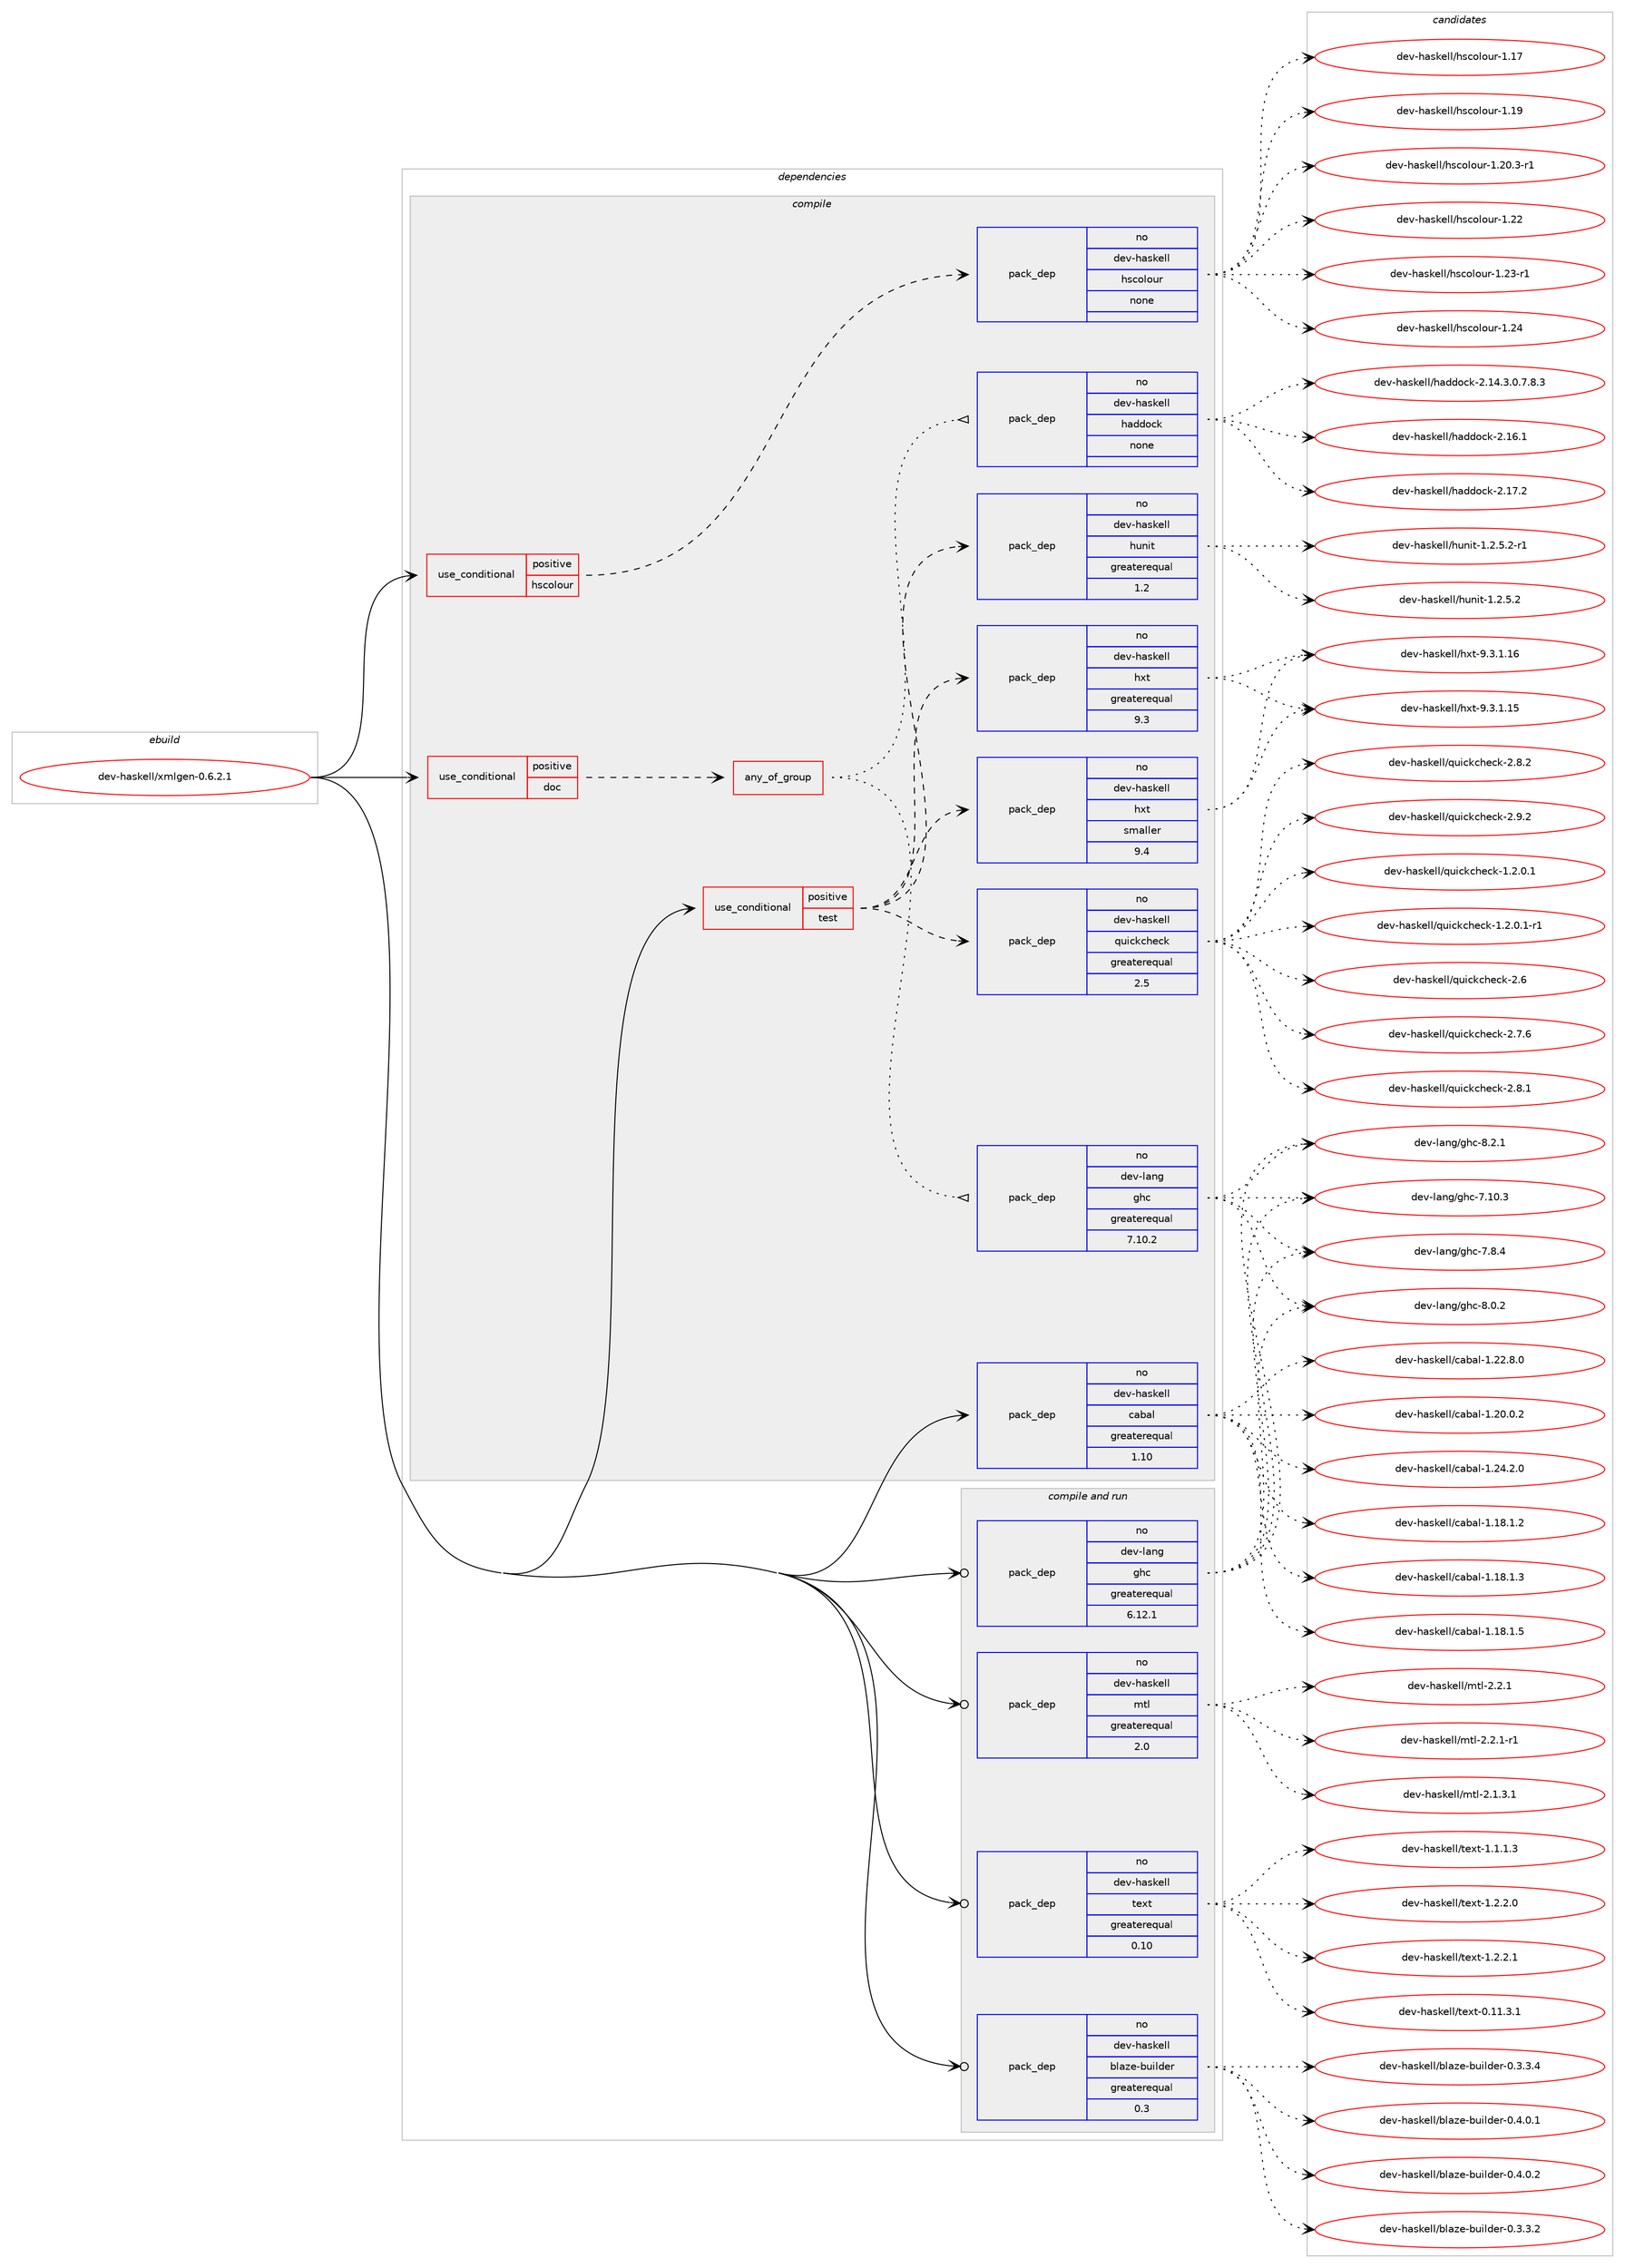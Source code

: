 digraph prolog {

# *************
# Graph options
# *************

newrank=true;
concentrate=true;
compound=true;
graph [rankdir=LR,fontname=Helvetica,fontsize=10,ranksep=1.5];#, ranksep=2.5, nodesep=0.2];
edge  [arrowhead=vee];
node  [fontname=Helvetica,fontsize=10];

# **********
# The ebuild
# **********

subgraph cluster_leftcol {
color=gray;
rank=same;
label=<<i>ebuild</i>>;
id [label="dev-haskell/xmlgen-0.6.2.1", color=red, width=4, href="../dev-haskell/xmlgen-0.6.2.1.svg"];
}

# ****************
# The dependencies
# ****************

subgraph cluster_midcol {
color=gray;
label=<<i>dependencies</i>>;
subgraph cluster_compile {
fillcolor="#eeeeee";
style=filled;
label=<<i>compile</i>>;
subgraph cond21469 {
dependency96663 [label=<<TABLE BORDER="0" CELLBORDER="1" CELLSPACING="0" CELLPADDING="4"><TR><TD ROWSPAN="3" CELLPADDING="10">use_conditional</TD></TR><TR><TD>positive</TD></TR><TR><TD>doc</TD></TR></TABLE>>, shape=none, color=red];
subgraph any2934 {
dependency96664 [label=<<TABLE BORDER="0" CELLBORDER="1" CELLSPACING="0" CELLPADDING="4"><TR><TD CELLPADDING="10">any_of_group</TD></TR></TABLE>>, shape=none, color=red];subgraph pack72230 {
dependency96665 [label=<<TABLE BORDER="0" CELLBORDER="1" CELLSPACING="0" CELLPADDING="4" WIDTH="220"><TR><TD ROWSPAN="6" CELLPADDING="30">pack_dep</TD></TR><TR><TD WIDTH="110">no</TD></TR><TR><TD>dev-haskell</TD></TR><TR><TD>haddock</TD></TR><TR><TD>none</TD></TR><TR><TD></TD></TR></TABLE>>, shape=none, color=blue];
}
dependency96664:e -> dependency96665:w [weight=20,style="dotted",arrowhead="oinv"];
subgraph pack72231 {
dependency96666 [label=<<TABLE BORDER="0" CELLBORDER="1" CELLSPACING="0" CELLPADDING="4" WIDTH="220"><TR><TD ROWSPAN="6" CELLPADDING="30">pack_dep</TD></TR><TR><TD WIDTH="110">no</TD></TR><TR><TD>dev-lang</TD></TR><TR><TD>ghc</TD></TR><TR><TD>greaterequal</TD></TR><TR><TD>7.10.2</TD></TR></TABLE>>, shape=none, color=blue];
}
dependency96664:e -> dependency96666:w [weight=20,style="dotted",arrowhead="oinv"];
}
dependency96663:e -> dependency96664:w [weight=20,style="dashed",arrowhead="vee"];
}
id:e -> dependency96663:w [weight=20,style="solid",arrowhead="vee"];
subgraph cond21470 {
dependency96667 [label=<<TABLE BORDER="0" CELLBORDER="1" CELLSPACING="0" CELLPADDING="4"><TR><TD ROWSPAN="3" CELLPADDING="10">use_conditional</TD></TR><TR><TD>positive</TD></TR><TR><TD>hscolour</TD></TR></TABLE>>, shape=none, color=red];
subgraph pack72232 {
dependency96668 [label=<<TABLE BORDER="0" CELLBORDER="1" CELLSPACING="0" CELLPADDING="4" WIDTH="220"><TR><TD ROWSPAN="6" CELLPADDING="30">pack_dep</TD></TR><TR><TD WIDTH="110">no</TD></TR><TR><TD>dev-haskell</TD></TR><TR><TD>hscolour</TD></TR><TR><TD>none</TD></TR><TR><TD></TD></TR></TABLE>>, shape=none, color=blue];
}
dependency96667:e -> dependency96668:w [weight=20,style="dashed",arrowhead="vee"];
}
id:e -> dependency96667:w [weight=20,style="solid",arrowhead="vee"];
subgraph cond21471 {
dependency96669 [label=<<TABLE BORDER="0" CELLBORDER="1" CELLSPACING="0" CELLPADDING="4"><TR><TD ROWSPAN="3" CELLPADDING="10">use_conditional</TD></TR><TR><TD>positive</TD></TR><TR><TD>test</TD></TR></TABLE>>, shape=none, color=red];
subgraph pack72233 {
dependency96670 [label=<<TABLE BORDER="0" CELLBORDER="1" CELLSPACING="0" CELLPADDING="4" WIDTH="220"><TR><TD ROWSPAN="6" CELLPADDING="30">pack_dep</TD></TR><TR><TD WIDTH="110">no</TD></TR><TR><TD>dev-haskell</TD></TR><TR><TD>hunit</TD></TR><TR><TD>greaterequal</TD></TR><TR><TD>1.2</TD></TR></TABLE>>, shape=none, color=blue];
}
dependency96669:e -> dependency96670:w [weight=20,style="dashed",arrowhead="vee"];
subgraph pack72234 {
dependency96671 [label=<<TABLE BORDER="0" CELLBORDER="1" CELLSPACING="0" CELLPADDING="4" WIDTH="220"><TR><TD ROWSPAN="6" CELLPADDING="30">pack_dep</TD></TR><TR><TD WIDTH="110">no</TD></TR><TR><TD>dev-haskell</TD></TR><TR><TD>hxt</TD></TR><TR><TD>greaterequal</TD></TR><TR><TD>9.3</TD></TR></TABLE>>, shape=none, color=blue];
}
dependency96669:e -> dependency96671:w [weight=20,style="dashed",arrowhead="vee"];
subgraph pack72235 {
dependency96672 [label=<<TABLE BORDER="0" CELLBORDER="1" CELLSPACING="0" CELLPADDING="4" WIDTH="220"><TR><TD ROWSPAN="6" CELLPADDING="30">pack_dep</TD></TR><TR><TD WIDTH="110">no</TD></TR><TR><TD>dev-haskell</TD></TR><TR><TD>hxt</TD></TR><TR><TD>smaller</TD></TR><TR><TD>9.4</TD></TR></TABLE>>, shape=none, color=blue];
}
dependency96669:e -> dependency96672:w [weight=20,style="dashed",arrowhead="vee"];
subgraph pack72236 {
dependency96673 [label=<<TABLE BORDER="0" CELLBORDER="1" CELLSPACING="0" CELLPADDING="4" WIDTH="220"><TR><TD ROWSPAN="6" CELLPADDING="30">pack_dep</TD></TR><TR><TD WIDTH="110">no</TD></TR><TR><TD>dev-haskell</TD></TR><TR><TD>quickcheck</TD></TR><TR><TD>greaterequal</TD></TR><TR><TD>2.5</TD></TR></TABLE>>, shape=none, color=blue];
}
dependency96669:e -> dependency96673:w [weight=20,style="dashed",arrowhead="vee"];
}
id:e -> dependency96669:w [weight=20,style="solid",arrowhead="vee"];
subgraph pack72237 {
dependency96674 [label=<<TABLE BORDER="0" CELLBORDER="1" CELLSPACING="0" CELLPADDING="4" WIDTH="220"><TR><TD ROWSPAN="6" CELLPADDING="30">pack_dep</TD></TR><TR><TD WIDTH="110">no</TD></TR><TR><TD>dev-haskell</TD></TR><TR><TD>cabal</TD></TR><TR><TD>greaterequal</TD></TR><TR><TD>1.10</TD></TR></TABLE>>, shape=none, color=blue];
}
id:e -> dependency96674:w [weight=20,style="solid",arrowhead="vee"];
}
subgraph cluster_compileandrun {
fillcolor="#eeeeee";
style=filled;
label=<<i>compile and run</i>>;
subgraph pack72238 {
dependency96675 [label=<<TABLE BORDER="0" CELLBORDER="1" CELLSPACING="0" CELLPADDING="4" WIDTH="220"><TR><TD ROWSPAN="6" CELLPADDING="30">pack_dep</TD></TR><TR><TD WIDTH="110">no</TD></TR><TR><TD>dev-haskell</TD></TR><TR><TD>blaze-builder</TD></TR><TR><TD>greaterequal</TD></TR><TR><TD>0.3</TD></TR></TABLE>>, shape=none, color=blue];
}
id:e -> dependency96675:w [weight=20,style="solid",arrowhead="odotvee"];
subgraph pack72239 {
dependency96676 [label=<<TABLE BORDER="0" CELLBORDER="1" CELLSPACING="0" CELLPADDING="4" WIDTH="220"><TR><TD ROWSPAN="6" CELLPADDING="30">pack_dep</TD></TR><TR><TD WIDTH="110">no</TD></TR><TR><TD>dev-haskell</TD></TR><TR><TD>mtl</TD></TR><TR><TD>greaterequal</TD></TR><TR><TD>2.0</TD></TR></TABLE>>, shape=none, color=blue];
}
id:e -> dependency96676:w [weight=20,style="solid",arrowhead="odotvee"];
subgraph pack72240 {
dependency96677 [label=<<TABLE BORDER="0" CELLBORDER="1" CELLSPACING="0" CELLPADDING="4" WIDTH="220"><TR><TD ROWSPAN="6" CELLPADDING="30">pack_dep</TD></TR><TR><TD WIDTH="110">no</TD></TR><TR><TD>dev-haskell</TD></TR><TR><TD>text</TD></TR><TR><TD>greaterequal</TD></TR><TR><TD>0.10</TD></TR></TABLE>>, shape=none, color=blue];
}
id:e -> dependency96677:w [weight=20,style="solid",arrowhead="odotvee"];
subgraph pack72241 {
dependency96678 [label=<<TABLE BORDER="0" CELLBORDER="1" CELLSPACING="0" CELLPADDING="4" WIDTH="220"><TR><TD ROWSPAN="6" CELLPADDING="30">pack_dep</TD></TR><TR><TD WIDTH="110">no</TD></TR><TR><TD>dev-lang</TD></TR><TR><TD>ghc</TD></TR><TR><TD>greaterequal</TD></TR><TR><TD>6.12.1</TD></TR></TABLE>>, shape=none, color=blue];
}
id:e -> dependency96678:w [weight=20,style="solid",arrowhead="odotvee"];
}
subgraph cluster_run {
fillcolor="#eeeeee";
style=filled;
label=<<i>run</i>>;
}
}

# **************
# The candidates
# **************

subgraph cluster_choices {
rank=same;
color=gray;
label=<<i>candidates</i>>;

subgraph choice72230 {
color=black;
nodesep=1;
choice1001011184510497115107101108108471049710010011199107455046495246514648465546564651 [label="dev-haskell/haddock-2.14.3.0.7.8.3", color=red, width=4,href="../dev-haskell/haddock-2.14.3.0.7.8.3.svg"];
choice100101118451049711510710110810847104971001001119910745504649544649 [label="dev-haskell/haddock-2.16.1", color=red, width=4,href="../dev-haskell/haddock-2.16.1.svg"];
choice100101118451049711510710110810847104971001001119910745504649554650 [label="dev-haskell/haddock-2.17.2", color=red, width=4,href="../dev-haskell/haddock-2.17.2.svg"];
dependency96665:e -> choice1001011184510497115107101108108471049710010011199107455046495246514648465546564651:w [style=dotted,weight="100"];
dependency96665:e -> choice100101118451049711510710110810847104971001001119910745504649544649:w [style=dotted,weight="100"];
dependency96665:e -> choice100101118451049711510710110810847104971001001119910745504649554650:w [style=dotted,weight="100"];
}
subgraph choice72231 {
color=black;
nodesep=1;
choice1001011184510897110103471031049945554649484651 [label="dev-lang/ghc-7.10.3", color=red, width=4,href="../dev-lang/ghc-7.10.3.svg"];
choice10010111845108971101034710310499455546564652 [label="dev-lang/ghc-7.8.4", color=red, width=4,href="../dev-lang/ghc-7.8.4.svg"];
choice10010111845108971101034710310499455646484650 [label="dev-lang/ghc-8.0.2", color=red, width=4,href="../dev-lang/ghc-8.0.2.svg"];
choice10010111845108971101034710310499455646504649 [label="dev-lang/ghc-8.2.1", color=red, width=4,href="../dev-lang/ghc-8.2.1.svg"];
dependency96666:e -> choice1001011184510897110103471031049945554649484651:w [style=dotted,weight="100"];
dependency96666:e -> choice10010111845108971101034710310499455546564652:w [style=dotted,weight="100"];
dependency96666:e -> choice10010111845108971101034710310499455646484650:w [style=dotted,weight="100"];
dependency96666:e -> choice10010111845108971101034710310499455646504649:w [style=dotted,weight="100"];
}
subgraph choice72232 {
color=black;
nodesep=1;
choice100101118451049711510710110810847104115991111081111171144549464955 [label="dev-haskell/hscolour-1.17", color=red, width=4,href="../dev-haskell/hscolour-1.17.svg"];
choice100101118451049711510710110810847104115991111081111171144549464957 [label="dev-haskell/hscolour-1.19", color=red, width=4,href="../dev-haskell/hscolour-1.19.svg"];
choice10010111845104971151071011081084710411599111108111117114454946504846514511449 [label="dev-haskell/hscolour-1.20.3-r1", color=red, width=4,href="../dev-haskell/hscolour-1.20.3-r1.svg"];
choice100101118451049711510710110810847104115991111081111171144549465050 [label="dev-haskell/hscolour-1.22", color=red, width=4,href="../dev-haskell/hscolour-1.22.svg"];
choice1001011184510497115107101108108471041159911110811111711445494650514511449 [label="dev-haskell/hscolour-1.23-r1", color=red, width=4,href="../dev-haskell/hscolour-1.23-r1.svg"];
choice100101118451049711510710110810847104115991111081111171144549465052 [label="dev-haskell/hscolour-1.24", color=red, width=4,href="../dev-haskell/hscolour-1.24.svg"];
dependency96668:e -> choice100101118451049711510710110810847104115991111081111171144549464955:w [style=dotted,weight="100"];
dependency96668:e -> choice100101118451049711510710110810847104115991111081111171144549464957:w [style=dotted,weight="100"];
dependency96668:e -> choice10010111845104971151071011081084710411599111108111117114454946504846514511449:w [style=dotted,weight="100"];
dependency96668:e -> choice100101118451049711510710110810847104115991111081111171144549465050:w [style=dotted,weight="100"];
dependency96668:e -> choice1001011184510497115107101108108471041159911110811111711445494650514511449:w [style=dotted,weight="100"];
dependency96668:e -> choice100101118451049711510710110810847104115991111081111171144549465052:w [style=dotted,weight="100"];
}
subgraph choice72233 {
color=black;
nodesep=1;
choice1001011184510497115107101108108471041171101051164549465046534650 [label="dev-haskell/hunit-1.2.5.2", color=red, width=4,href="../dev-haskell/hunit-1.2.5.2.svg"];
choice10010111845104971151071011081084710411711010511645494650465346504511449 [label="dev-haskell/hunit-1.2.5.2-r1", color=red, width=4,href="../dev-haskell/hunit-1.2.5.2-r1.svg"];
dependency96670:e -> choice1001011184510497115107101108108471041171101051164549465046534650:w [style=dotted,weight="100"];
dependency96670:e -> choice10010111845104971151071011081084710411711010511645494650465346504511449:w [style=dotted,weight="100"];
}
subgraph choice72234 {
color=black;
nodesep=1;
choice100101118451049711510710110810847104120116455746514649464953 [label="dev-haskell/hxt-9.3.1.15", color=red, width=4,href="../dev-haskell/hxt-9.3.1.15.svg"];
choice100101118451049711510710110810847104120116455746514649464954 [label="dev-haskell/hxt-9.3.1.16", color=red, width=4,href="../dev-haskell/hxt-9.3.1.16.svg"];
dependency96671:e -> choice100101118451049711510710110810847104120116455746514649464953:w [style=dotted,weight="100"];
dependency96671:e -> choice100101118451049711510710110810847104120116455746514649464954:w [style=dotted,weight="100"];
}
subgraph choice72235 {
color=black;
nodesep=1;
choice100101118451049711510710110810847104120116455746514649464953 [label="dev-haskell/hxt-9.3.1.15", color=red, width=4,href="../dev-haskell/hxt-9.3.1.15.svg"];
choice100101118451049711510710110810847104120116455746514649464954 [label="dev-haskell/hxt-9.3.1.16", color=red, width=4,href="../dev-haskell/hxt-9.3.1.16.svg"];
dependency96672:e -> choice100101118451049711510710110810847104120116455746514649464953:w [style=dotted,weight="100"];
dependency96672:e -> choice100101118451049711510710110810847104120116455746514649464954:w [style=dotted,weight="100"];
}
subgraph choice72236 {
color=black;
nodesep=1;
choice1001011184510497115107101108108471131171059910799104101991074549465046484649 [label="dev-haskell/quickcheck-1.2.0.1", color=red, width=4,href="../dev-haskell/quickcheck-1.2.0.1.svg"];
choice10010111845104971151071011081084711311710599107991041019910745494650464846494511449 [label="dev-haskell/quickcheck-1.2.0.1-r1", color=red, width=4,href="../dev-haskell/quickcheck-1.2.0.1-r1.svg"];
choice10010111845104971151071011081084711311710599107991041019910745504654 [label="dev-haskell/quickcheck-2.6", color=red, width=4,href="../dev-haskell/quickcheck-2.6.svg"];
choice100101118451049711510710110810847113117105991079910410199107455046554654 [label="dev-haskell/quickcheck-2.7.6", color=red, width=4,href="../dev-haskell/quickcheck-2.7.6.svg"];
choice100101118451049711510710110810847113117105991079910410199107455046564649 [label="dev-haskell/quickcheck-2.8.1", color=red, width=4,href="../dev-haskell/quickcheck-2.8.1.svg"];
choice100101118451049711510710110810847113117105991079910410199107455046564650 [label="dev-haskell/quickcheck-2.8.2", color=red, width=4,href="../dev-haskell/quickcheck-2.8.2.svg"];
choice100101118451049711510710110810847113117105991079910410199107455046574650 [label="dev-haskell/quickcheck-2.9.2", color=red, width=4,href="../dev-haskell/quickcheck-2.9.2.svg"];
dependency96673:e -> choice1001011184510497115107101108108471131171059910799104101991074549465046484649:w [style=dotted,weight="100"];
dependency96673:e -> choice10010111845104971151071011081084711311710599107991041019910745494650464846494511449:w [style=dotted,weight="100"];
dependency96673:e -> choice10010111845104971151071011081084711311710599107991041019910745504654:w [style=dotted,weight="100"];
dependency96673:e -> choice100101118451049711510710110810847113117105991079910410199107455046554654:w [style=dotted,weight="100"];
dependency96673:e -> choice100101118451049711510710110810847113117105991079910410199107455046564649:w [style=dotted,weight="100"];
dependency96673:e -> choice100101118451049711510710110810847113117105991079910410199107455046564650:w [style=dotted,weight="100"];
dependency96673:e -> choice100101118451049711510710110810847113117105991079910410199107455046574650:w [style=dotted,weight="100"];
}
subgraph choice72237 {
color=black;
nodesep=1;
choice10010111845104971151071011081084799979897108454946495646494650 [label="dev-haskell/cabal-1.18.1.2", color=red, width=4,href="../dev-haskell/cabal-1.18.1.2.svg"];
choice10010111845104971151071011081084799979897108454946495646494651 [label="dev-haskell/cabal-1.18.1.3", color=red, width=4,href="../dev-haskell/cabal-1.18.1.3.svg"];
choice10010111845104971151071011081084799979897108454946495646494653 [label="dev-haskell/cabal-1.18.1.5", color=red, width=4,href="../dev-haskell/cabal-1.18.1.5.svg"];
choice10010111845104971151071011081084799979897108454946504846484650 [label="dev-haskell/cabal-1.20.0.2", color=red, width=4,href="../dev-haskell/cabal-1.20.0.2.svg"];
choice10010111845104971151071011081084799979897108454946505046564648 [label="dev-haskell/cabal-1.22.8.0", color=red, width=4,href="../dev-haskell/cabal-1.22.8.0.svg"];
choice10010111845104971151071011081084799979897108454946505246504648 [label="dev-haskell/cabal-1.24.2.0", color=red, width=4,href="../dev-haskell/cabal-1.24.2.0.svg"];
dependency96674:e -> choice10010111845104971151071011081084799979897108454946495646494650:w [style=dotted,weight="100"];
dependency96674:e -> choice10010111845104971151071011081084799979897108454946495646494651:w [style=dotted,weight="100"];
dependency96674:e -> choice10010111845104971151071011081084799979897108454946495646494653:w [style=dotted,weight="100"];
dependency96674:e -> choice10010111845104971151071011081084799979897108454946504846484650:w [style=dotted,weight="100"];
dependency96674:e -> choice10010111845104971151071011081084799979897108454946505046564648:w [style=dotted,weight="100"];
dependency96674:e -> choice10010111845104971151071011081084799979897108454946505246504648:w [style=dotted,weight="100"];
}
subgraph choice72238 {
color=black;
nodesep=1;
choice100101118451049711510710110810847981089712210145981171051081001011144548465146514650 [label="dev-haskell/blaze-builder-0.3.3.2", color=red, width=4,href="../dev-haskell/blaze-builder-0.3.3.2.svg"];
choice100101118451049711510710110810847981089712210145981171051081001011144548465146514652 [label="dev-haskell/blaze-builder-0.3.3.4", color=red, width=4,href="../dev-haskell/blaze-builder-0.3.3.4.svg"];
choice100101118451049711510710110810847981089712210145981171051081001011144548465246484649 [label="dev-haskell/blaze-builder-0.4.0.1", color=red, width=4,href="../dev-haskell/blaze-builder-0.4.0.1.svg"];
choice100101118451049711510710110810847981089712210145981171051081001011144548465246484650 [label="dev-haskell/blaze-builder-0.4.0.2", color=red, width=4,href="../dev-haskell/blaze-builder-0.4.0.2.svg"];
dependency96675:e -> choice100101118451049711510710110810847981089712210145981171051081001011144548465146514650:w [style=dotted,weight="100"];
dependency96675:e -> choice100101118451049711510710110810847981089712210145981171051081001011144548465146514652:w [style=dotted,weight="100"];
dependency96675:e -> choice100101118451049711510710110810847981089712210145981171051081001011144548465246484649:w [style=dotted,weight="100"];
dependency96675:e -> choice100101118451049711510710110810847981089712210145981171051081001011144548465246484650:w [style=dotted,weight="100"];
}
subgraph choice72239 {
color=black;
nodesep=1;
choice1001011184510497115107101108108471091161084550464946514649 [label="dev-haskell/mtl-2.1.3.1", color=red, width=4,href="../dev-haskell/mtl-2.1.3.1.svg"];
choice100101118451049711510710110810847109116108455046504649 [label="dev-haskell/mtl-2.2.1", color=red, width=4,href="../dev-haskell/mtl-2.2.1.svg"];
choice1001011184510497115107101108108471091161084550465046494511449 [label="dev-haskell/mtl-2.2.1-r1", color=red, width=4,href="../dev-haskell/mtl-2.2.1-r1.svg"];
dependency96676:e -> choice1001011184510497115107101108108471091161084550464946514649:w [style=dotted,weight="100"];
dependency96676:e -> choice100101118451049711510710110810847109116108455046504649:w [style=dotted,weight="100"];
dependency96676:e -> choice1001011184510497115107101108108471091161084550465046494511449:w [style=dotted,weight="100"];
}
subgraph choice72240 {
color=black;
nodesep=1;
choice100101118451049711510710110810847116101120116454846494946514649 [label="dev-haskell/text-0.11.3.1", color=red, width=4,href="../dev-haskell/text-0.11.3.1.svg"];
choice1001011184510497115107101108108471161011201164549464946494651 [label="dev-haskell/text-1.1.1.3", color=red, width=4,href="../dev-haskell/text-1.1.1.3.svg"];
choice1001011184510497115107101108108471161011201164549465046504648 [label="dev-haskell/text-1.2.2.0", color=red, width=4,href="../dev-haskell/text-1.2.2.0.svg"];
choice1001011184510497115107101108108471161011201164549465046504649 [label="dev-haskell/text-1.2.2.1", color=red, width=4,href="../dev-haskell/text-1.2.2.1.svg"];
dependency96677:e -> choice100101118451049711510710110810847116101120116454846494946514649:w [style=dotted,weight="100"];
dependency96677:e -> choice1001011184510497115107101108108471161011201164549464946494651:w [style=dotted,weight="100"];
dependency96677:e -> choice1001011184510497115107101108108471161011201164549465046504648:w [style=dotted,weight="100"];
dependency96677:e -> choice1001011184510497115107101108108471161011201164549465046504649:w [style=dotted,weight="100"];
}
subgraph choice72241 {
color=black;
nodesep=1;
choice1001011184510897110103471031049945554649484651 [label="dev-lang/ghc-7.10.3", color=red, width=4,href="../dev-lang/ghc-7.10.3.svg"];
choice10010111845108971101034710310499455546564652 [label="dev-lang/ghc-7.8.4", color=red, width=4,href="../dev-lang/ghc-7.8.4.svg"];
choice10010111845108971101034710310499455646484650 [label="dev-lang/ghc-8.0.2", color=red, width=4,href="../dev-lang/ghc-8.0.2.svg"];
choice10010111845108971101034710310499455646504649 [label="dev-lang/ghc-8.2.1", color=red, width=4,href="../dev-lang/ghc-8.2.1.svg"];
dependency96678:e -> choice1001011184510897110103471031049945554649484651:w [style=dotted,weight="100"];
dependency96678:e -> choice10010111845108971101034710310499455546564652:w [style=dotted,weight="100"];
dependency96678:e -> choice10010111845108971101034710310499455646484650:w [style=dotted,weight="100"];
dependency96678:e -> choice10010111845108971101034710310499455646504649:w [style=dotted,weight="100"];
}
}

}
